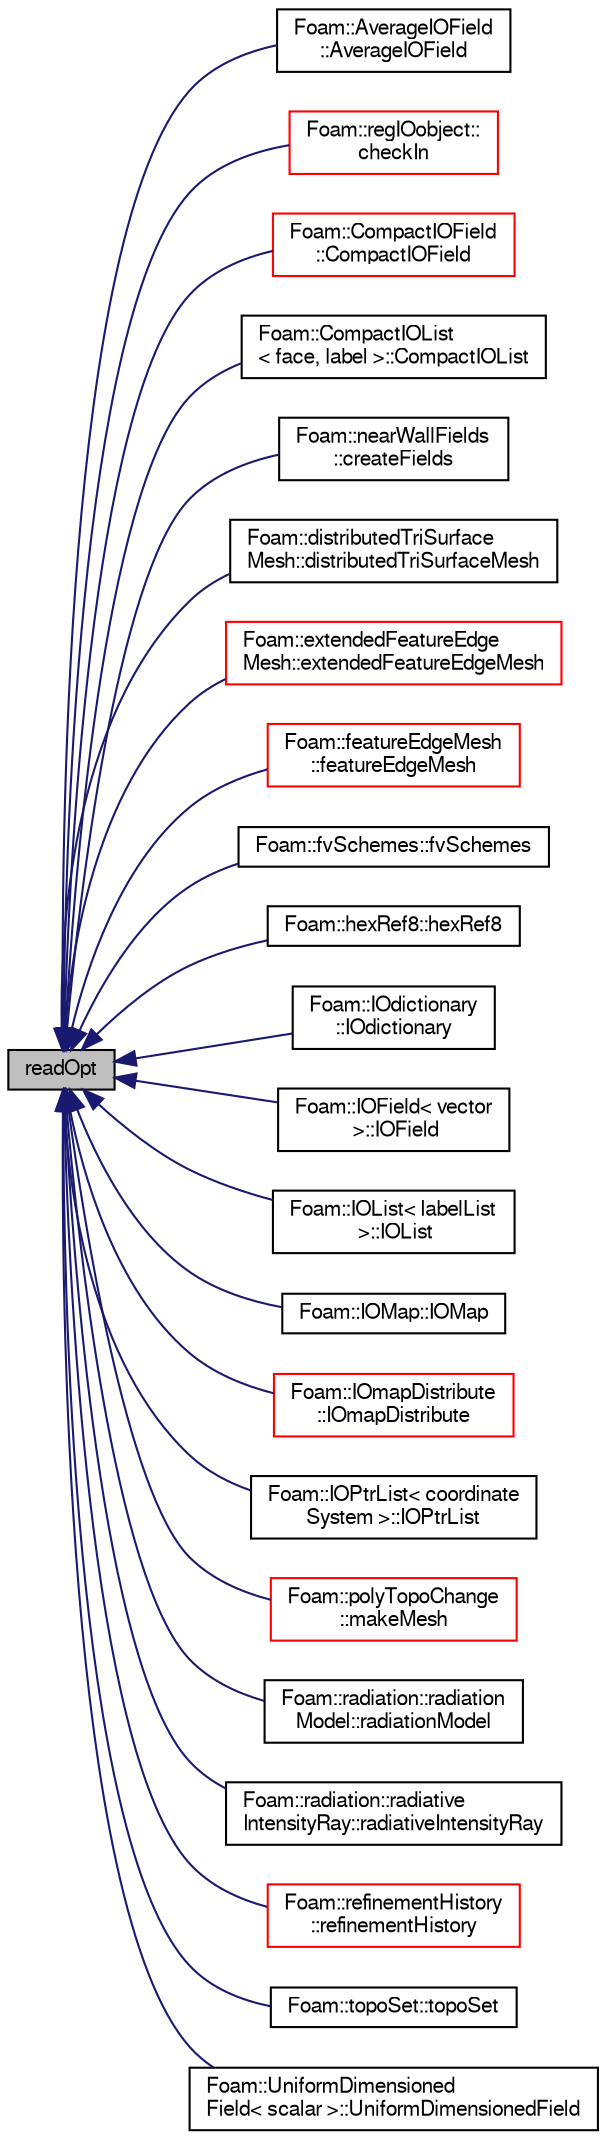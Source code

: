 digraph "readOpt"
{
  bgcolor="transparent";
  edge [fontname="FreeSans",fontsize="10",labelfontname="FreeSans",labelfontsize="10"];
  node [fontname="FreeSans",fontsize="10",shape=record];
  rankdir="LR";
  Node12123 [label="readOpt",height=0.2,width=0.4,color="black", fillcolor="grey75", style="filled", fontcolor="black"];
  Node12123 -> Node12124 [dir="back",color="midnightblue",fontsize="10",style="solid",fontname="FreeSans"];
  Node12124 [label="Foam::AverageIOField\l::AverageIOField",height=0.2,width=0.4,color="black",URL="$a22278.html#aa608c31ce3ea17ffa82a343f94d87ca6",tooltip="Construct from components. "];
  Node12123 -> Node12125 [dir="back",color="midnightblue",fontsize="10",style="solid",fontname="FreeSans"];
  Node12125 [label="Foam::regIOobject::\lcheckIn",height=0.2,width=0.4,color="red",URL="$a26334.html#af9e300b410088279d671077efe9751f8",tooltip="Add object to registry. "];
  Node12123 -> Node12161 [dir="back",color="midnightblue",fontsize="10",style="solid",fontname="FreeSans"];
  Node12161 [label="Foam::CompactIOField\l::CompactIOField",height=0.2,width=0.4,color="red",URL="$a26150.html#ac9b455708292068ed366a602554465c0",tooltip="Construct from IOobject. "];
  Node12123 -> Node12163 [dir="back",color="midnightblue",fontsize="10",style="solid",fontname="FreeSans"];
  Node12163 [label="Foam::CompactIOList\l\< face, label \>::CompactIOList",height=0.2,width=0.4,color="black",URL="$a26154.html#ab3a434fd5f4f316ffb1afa6706ee72ba",tooltip="Construct from IOobject. "];
  Node12123 -> Node12164 [dir="back",color="midnightblue",fontsize="10",style="solid",fontname="FreeSans"];
  Node12164 [label="Foam::nearWallFields\l::createFields",height=0.2,width=0.4,color="black",URL="$a28750.html#a7eb5f4f7bca9b3cc66f0b7c6c37287f7"];
  Node12123 -> Node12165 [dir="back",color="midnightblue",fontsize="10",style="solid",fontname="FreeSans"];
  Node12165 [label="Foam::distributedTriSurface\lMesh::distributedTriSurfaceMesh",height=0.2,width=0.4,color="black",URL="$a28642.html#a6a2bfdfbb57bb45cbcb9975d3de13547",tooltip="Construct read. Does findInstance to find io.local(). "];
  Node12123 -> Node12166 [dir="back",color="midnightblue",fontsize="10",style="solid",fontname="FreeSans"];
  Node12166 [label="Foam::extendedFeatureEdge\lMesh::extendedFeatureEdgeMesh",height=0.2,width=0.4,color="red",URL="$a21794.html#a6adc759f54c663e50dd82d3820540d57",tooltip="Construct (read) given an IOobject. "];
  Node12123 -> Node12168 [dir="back",color="midnightblue",fontsize="10",style="solid",fontname="FreeSans"];
  Node12168 [label="Foam::featureEdgeMesh\l::featureEdgeMesh",height=0.2,width=0.4,color="red",URL="$a21798.html#a7a53d15d141d0e33f9a731001cef160d",tooltip="Construct (read) given an IOobject. "];
  Node12123 -> Node12170 [dir="back",color="midnightblue",fontsize="10",style="solid",fontname="FreeSans"];
  Node12170 [label="Foam::fvSchemes::fvSchemes",height=0.2,width=0.4,color="black",URL="$a22526.html#ac2b2b1dada02424dea33da1c7fc8eac0",tooltip="Construct for objectRegistry. "];
  Node12123 -> Node12171 [dir="back",color="midnightblue",fontsize="10",style="solid",fontname="FreeSans"];
  Node12171 [label="Foam::hexRef8::hexRef8",height=0.2,width=0.4,color="black",URL="$a21654.html#a38c122950a32c54a78c49acb2637ac88",tooltip="Construct from mesh, read_if_present refinement data. "];
  Node12123 -> Node12172 [dir="back",color="midnightblue",fontsize="10",style="solid",fontname="FreeSans"];
  Node12172 [label="Foam::IOdictionary\l::IOdictionary",height=0.2,width=0.4,color="black",URL="$a26158.html#a668d1ac4fd646613b3a8063bd830a724",tooltip="Construct given an IOobject. "];
  Node12123 -> Node12173 [dir="back",color="midnightblue",fontsize="10",style="solid",fontname="FreeSans"];
  Node12173 [label="Foam::IOField\< vector\l \>::IOField",height=0.2,width=0.4,color="black",URL="$a26162.html#a49ba8c67aedb019c0fa96b8c0633791c",tooltip="Construct from IOobject. "];
  Node12123 -> Node12174 [dir="back",color="midnightblue",fontsize="10",style="solid",fontname="FreeSans"];
  Node12174 [label="Foam::IOList\< labelList\l \>::IOList",height=0.2,width=0.4,color="black",URL="$a26166.html#ae0055440fdb57f504778d8b2eee1ac58",tooltip="Construct from IOobject. "];
  Node12123 -> Node12175 [dir="back",color="midnightblue",fontsize="10",style="solid",fontname="FreeSans"];
  Node12175 [label="Foam::IOMap::IOMap",height=0.2,width=0.4,color="black",URL="$a26170.html#aaaa1e58f434ce991d31b01f241208125",tooltip="Construct from IOobject. "];
  Node12123 -> Node12176 [dir="back",color="midnightblue",fontsize="10",style="solid",fontname="FreeSans"];
  Node12176 [label="Foam::IOmapDistribute\l::IOmapDistribute",height=0.2,width=0.4,color="red",URL="$a27358.html#a99b889be4f9055fe99205ab9f40c70e9",tooltip="Construct given an IOobject. "];
  Node12123 -> Node12178 [dir="back",color="midnightblue",fontsize="10",style="solid",fontname="FreeSans"];
  Node12178 [label="Foam::IOPtrList\< coordinate\lSystem \>::IOPtrList",height=0.2,width=0.4,color="black",URL="$a26174.html#aa847f8ad3fd52249aaa4e517f2cd12c6",tooltip="Construct from IOobject using given Istream constructor class. "];
  Node12123 -> Node12179 [dir="back",color="midnightblue",fontsize="10",style="solid",fontname="FreeSans"];
  Node12179 [label="Foam::polyTopoChange\l::makeMesh",height=0.2,width=0.4,color="red",URL="$a21678.html#a53cd346c4116b75d2e9540d07c212149",tooltip="Create new mesh with old mesh patches. "];
  Node12123 -> Node12299 [dir="back",color="midnightblue",fontsize="10",style="solid",fontname="FreeSans"];
  Node12299 [label="Foam::radiation::radiation\lModel::radiationModel",height=0.2,width=0.4,color="black",URL="$a30042.html#a46a63d93931e17bf3e07239f4004e79e",tooltip="Construct from components. "];
  Node12123 -> Node12300 [dir="back",color="midnightblue",fontsize="10",style="solid",fontname="FreeSans"];
  Node12300 [label="Foam::radiation::radiative\lIntensityRay::radiativeIntensityRay",height=0.2,width=0.4,color="black",URL="$a30026.html#a8ff1f62493fd44fbfb25c919f14bdc70",tooltip="Construct form components. "];
  Node12123 -> Node12301 [dir="back",color="midnightblue",fontsize="10",style="solid",fontname="FreeSans"];
  Node12301 [label="Foam::refinementHistory\l::refinementHistory",height=0.2,width=0.4,color="red",URL="$a21690.html#abdde36146e178ec3c82147ab8e08b54f",tooltip="Construct (read) given an IOobject. "];
  Node12123 -> Node12304 [dir="back",color="midnightblue",fontsize="10",style="solid",fontname="FreeSans"];
  Node12304 [label="Foam::topoSet::topoSet",height=0.2,width=0.4,color="black",URL="$a25462.html#a7f2725dedd181d160c28699ed51ac090",tooltip="Construct from IOobject as explicitly passed type. "];
  Node12123 -> Node12305 [dir="back",color="midnightblue",fontsize="10",style="solid",fontname="FreeSans"];
  Node12305 [label="Foam::UniformDimensioned\lField\< scalar \>::UniformDimensionedField",height=0.2,width=0.4,color="black",URL="$a26658.html#a1482014be1755b9f28767af9c8b8573a",tooltip="Construct from components. Either reads or uses supplied value. "];
}
